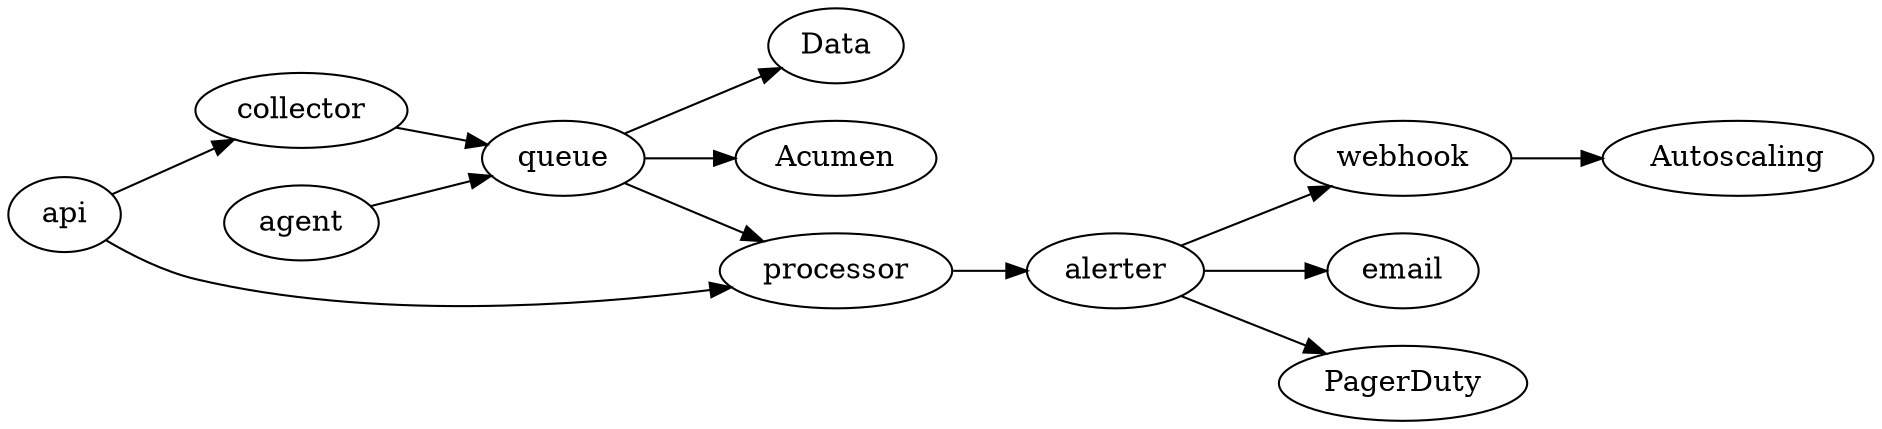 digraph g {
  rankdir = "LR";
  collector -> queue;
  queue -> processor;
  processor -> alerter;
  queue -> Data;
  queue -> Acumen;
  alerter -> webhook;
  webhook -> Autoscaling;
  alerter -> email;
  alerter -> PagerDuty;
  api -> collector [weight=0];
  api -> processor [weight=0];
  agent -> queue;
}
